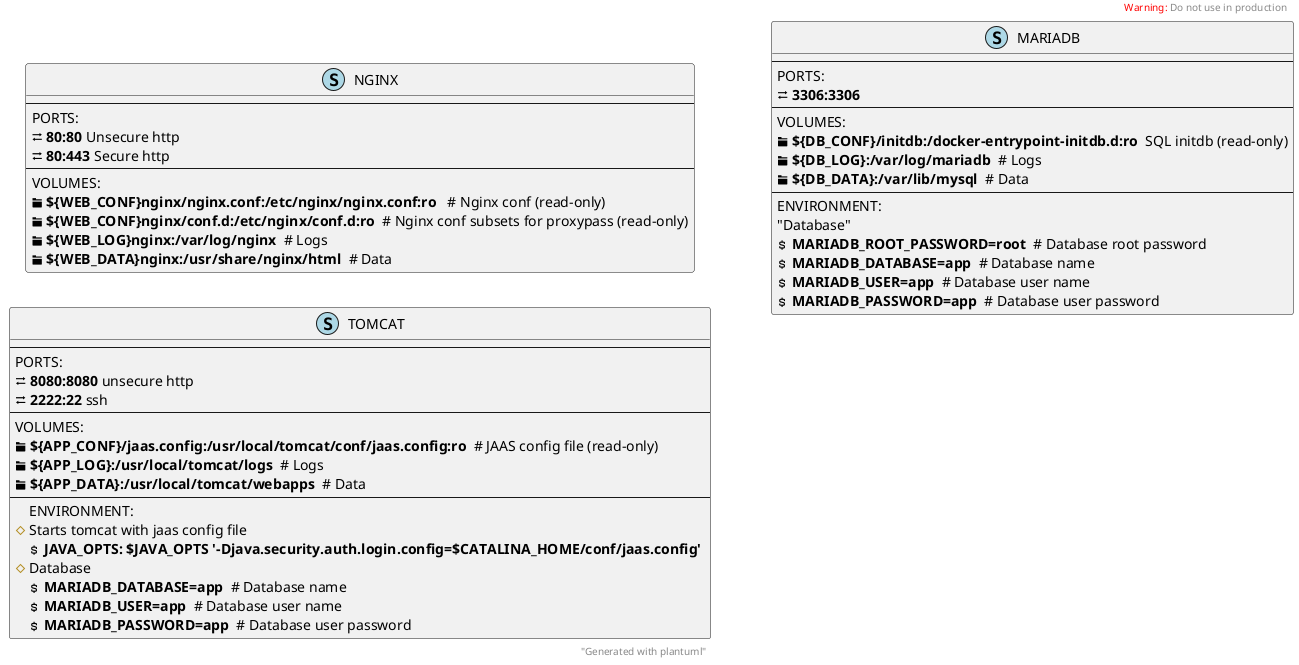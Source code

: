 @startuml

left to right direction

header 
<font color=red>Warning:</font> Do not use in production
endheader

footer
"Generated with plantuml"
endfooter

' !define engine(x)

!define service(x) entity x << (S, LightBlue) >>
!define port(x) <b><color:#000000><&transfer></color> x</b>
!define vol(x) <b><color:#000000><&folder></color> x </b>
!define env(x) <b><color:#000000><&dollar></color> x </b>


service( NGINX ) {
    ' build:
    '   context: ${WEB_BUILD}
    ' container_name: ${PROJECT}-${WEB}
    ' restart: unless-stopped
    ' depends_on:
    '   - app
    ' links:
    '   - app
--
PORTS:
  port( "80:80" ) Unsecure http
  port( "80:443" ) Secure http
--
VOLUMES:
  vol( "${WEB_CONF}nginx/nginx.conf:/etc/nginx/nginx.conf:ro" )  # Nginx conf (read-only)
  vol( "${WEB_CONF}nginx/conf.d:/etc/nginx/conf.d:ro" ) # Nginx conf subsets for proxypass (read-only)
  vol( "${WEB_LOG}nginx:/var/log/nginx" ) # Logs
  vol( "${WEB_DATA}nginx:/usr/share/nginx/html" ) # Data
}
service( TOMCAT ) {
    ' build:
    '   context: ${APP_BUILD}
    ' container_name: ${PROJECT}-${APP}
    ' restart: unless-stopped
    ' depends_on:
    '   - db
    ' links:
    '   - db
--
PORTS:
  port( "8080:8080" ) unsecure http
  port( "2222:22" ) ssh
--
VOLUMES:
  vol( "${APP_CONF}/jaas.config:/usr/local/tomcat/conf/jaas.config:ro" ) # JAAS config file (read-only)
  vol( "${APP_LOG}:/usr/local/tomcat/logs" ) # Logs
  vol( "${APP_DATA}:/usr/local/tomcat/webapps" ) # Data
--
ENVIRONMENT:
# Starts tomcat with jaas config file
  env( "JAVA_OPTS: $JAVA_OPTS '-Djava.security.auth.login.config=$CATALINA_HOME/conf/jaas.config'" )
# Database
  env( "MARIADB_DATABASE=app") # Database name
  env( "MARIADB_USER=app") # Database user name
  env( "MARIADB_PASSWORD=app") # Database user password
}
service( MARIADB ) {
    ' build:
    '   context: ${DB_BUILD}
    ' container_name: ${PROJECT}-${DB}
    ' restart: unless-stopped
--
PORTS:
  port( "3306:3306" )
--
VOLUMES:
  vol( "${DB_CONF}/initdb:/docker-entrypoint-initdb.d:ro" ) SQL initdb (read-only)
  vol( "${DB_LOG}:/var/log/mariadb" ) # Logs
  vol( "${DB_DATA}:/var/lib/mysql" ) # Data
--
ENVIRONMENT:
"Database"
  env( "MARIADB_ROOT_PASSWORD=root") # Database root password
  env( "MARIADB_DATABASE=app") # Database name
  env( "MARIADB_USER=app") # Database user name
  env( "MARIADB_PASSWORD=app") # Database user password
}

@enduml
